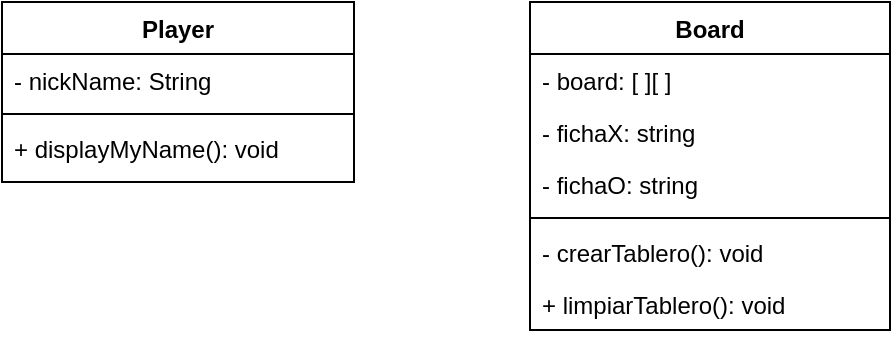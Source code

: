 <mxfile version="20.3.3" type="github">
  <diagram id="5vLYfRKuaV8DESL-1Kd4" name="Página-1">
    <mxGraphModel dx="1038" dy="560" grid="1" gridSize="10" guides="1" tooltips="1" connect="1" arrows="1" fold="1" page="1" pageScale="1" pageWidth="827" pageHeight="1169" math="0" shadow="0">
      <root>
        <mxCell id="0" />
        <mxCell id="1" parent="0" />
        <mxCell id="8H9Oy1B8BYK3PInGL4tG-1" value="Player" style="swimlane;fontStyle=1;align=center;verticalAlign=top;childLayout=stackLayout;horizontal=1;startSize=26;horizontalStack=0;resizeParent=1;resizeParentMax=0;resizeLast=0;collapsible=1;marginBottom=0;" vertex="1" parent="1">
          <mxGeometry x="60" y="60" width="176" height="90" as="geometry" />
        </mxCell>
        <mxCell id="8H9Oy1B8BYK3PInGL4tG-2" value="- nickName: String" style="text;strokeColor=none;fillColor=none;align=left;verticalAlign=top;spacingLeft=4;spacingRight=4;overflow=hidden;rotatable=0;points=[[0,0.5],[1,0.5]];portConstraint=eastwest;" vertex="1" parent="8H9Oy1B8BYK3PInGL4tG-1">
          <mxGeometry y="26" width="176" height="26" as="geometry" />
        </mxCell>
        <mxCell id="8H9Oy1B8BYK3PInGL4tG-3" value="" style="line;strokeWidth=1;fillColor=none;align=left;verticalAlign=middle;spacingTop=-1;spacingLeft=3;spacingRight=3;rotatable=0;labelPosition=right;points=[];portConstraint=eastwest;strokeColor=inherit;" vertex="1" parent="8H9Oy1B8BYK3PInGL4tG-1">
          <mxGeometry y="52" width="176" height="8" as="geometry" />
        </mxCell>
        <mxCell id="8H9Oy1B8BYK3PInGL4tG-4" value="+ displayMyName(): void" style="text;strokeColor=none;fillColor=none;align=left;verticalAlign=top;spacingLeft=4;spacingRight=4;overflow=hidden;rotatable=0;points=[[0,0.5],[1,0.5]];portConstraint=eastwest;" vertex="1" parent="8H9Oy1B8BYK3PInGL4tG-1">
          <mxGeometry y="60" width="176" height="30" as="geometry" />
        </mxCell>
        <mxCell id="8H9Oy1B8BYK3PInGL4tG-5" value="Board" style="swimlane;fontStyle=1;align=center;verticalAlign=top;childLayout=stackLayout;horizontal=1;startSize=26;horizontalStack=0;resizeParent=1;resizeParentMax=0;resizeLast=0;collapsible=1;marginBottom=0;" vertex="1" parent="1">
          <mxGeometry x="324" y="60" width="180" height="164" as="geometry" />
        </mxCell>
        <mxCell id="8H9Oy1B8BYK3PInGL4tG-6" value="- board: [ ][ ]" style="text;strokeColor=none;fillColor=none;align=left;verticalAlign=top;spacingLeft=4;spacingRight=4;overflow=hidden;rotatable=0;points=[[0,0.5],[1,0.5]];portConstraint=eastwest;" vertex="1" parent="8H9Oy1B8BYK3PInGL4tG-5">
          <mxGeometry y="26" width="180" height="26" as="geometry" />
        </mxCell>
        <mxCell id="8H9Oy1B8BYK3PInGL4tG-10" value="- fichaX: string" style="text;strokeColor=none;fillColor=none;align=left;verticalAlign=top;spacingLeft=4;spacingRight=4;overflow=hidden;rotatable=0;points=[[0,0.5],[1,0.5]];portConstraint=eastwest;" vertex="1" parent="8H9Oy1B8BYK3PInGL4tG-5">
          <mxGeometry y="52" width="180" height="26" as="geometry" />
        </mxCell>
        <mxCell id="8H9Oy1B8BYK3PInGL4tG-11" value="- fichaO: string" style="text;strokeColor=none;fillColor=none;align=left;verticalAlign=top;spacingLeft=4;spacingRight=4;overflow=hidden;rotatable=0;points=[[0,0.5],[1,0.5]];portConstraint=eastwest;" vertex="1" parent="8H9Oy1B8BYK3PInGL4tG-5">
          <mxGeometry y="78" width="180" height="26" as="geometry" />
        </mxCell>
        <mxCell id="8H9Oy1B8BYK3PInGL4tG-7" value="" style="line;strokeWidth=1;fillColor=none;align=left;verticalAlign=middle;spacingTop=-1;spacingLeft=3;spacingRight=3;rotatable=0;labelPosition=right;points=[];portConstraint=eastwest;strokeColor=inherit;" vertex="1" parent="8H9Oy1B8BYK3PInGL4tG-5">
          <mxGeometry y="104" width="180" height="8" as="geometry" />
        </mxCell>
        <mxCell id="8H9Oy1B8BYK3PInGL4tG-8" value="- crearTablero(): void" style="text;strokeColor=none;fillColor=none;align=left;verticalAlign=top;spacingLeft=4;spacingRight=4;overflow=hidden;rotatable=0;points=[[0,0.5],[1,0.5]];portConstraint=eastwest;" vertex="1" parent="8H9Oy1B8BYK3PInGL4tG-5">
          <mxGeometry y="112" width="180" height="26" as="geometry" />
        </mxCell>
        <mxCell id="8H9Oy1B8BYK3PInGL4tG-9" value="+ limpiarTablero(): void" style="text;strokeColor=none;fillColor=none;align=left;verticalAlign=top;spacingLeft=4;spacingRight=4;overflow=hidden;rotatable=0;points=[[0,0.5],[1,0.5]];portConstraint=eastwest;" vertex="1" parent="8H9Oy1B8BYK3PInGL4tG-5">
          <mxGeometry y="138" width="180" height="26" as="geometry" />
        </mxCell>
      </root>
    </mxGraphModel>
  </diagram>
</mxfile>
